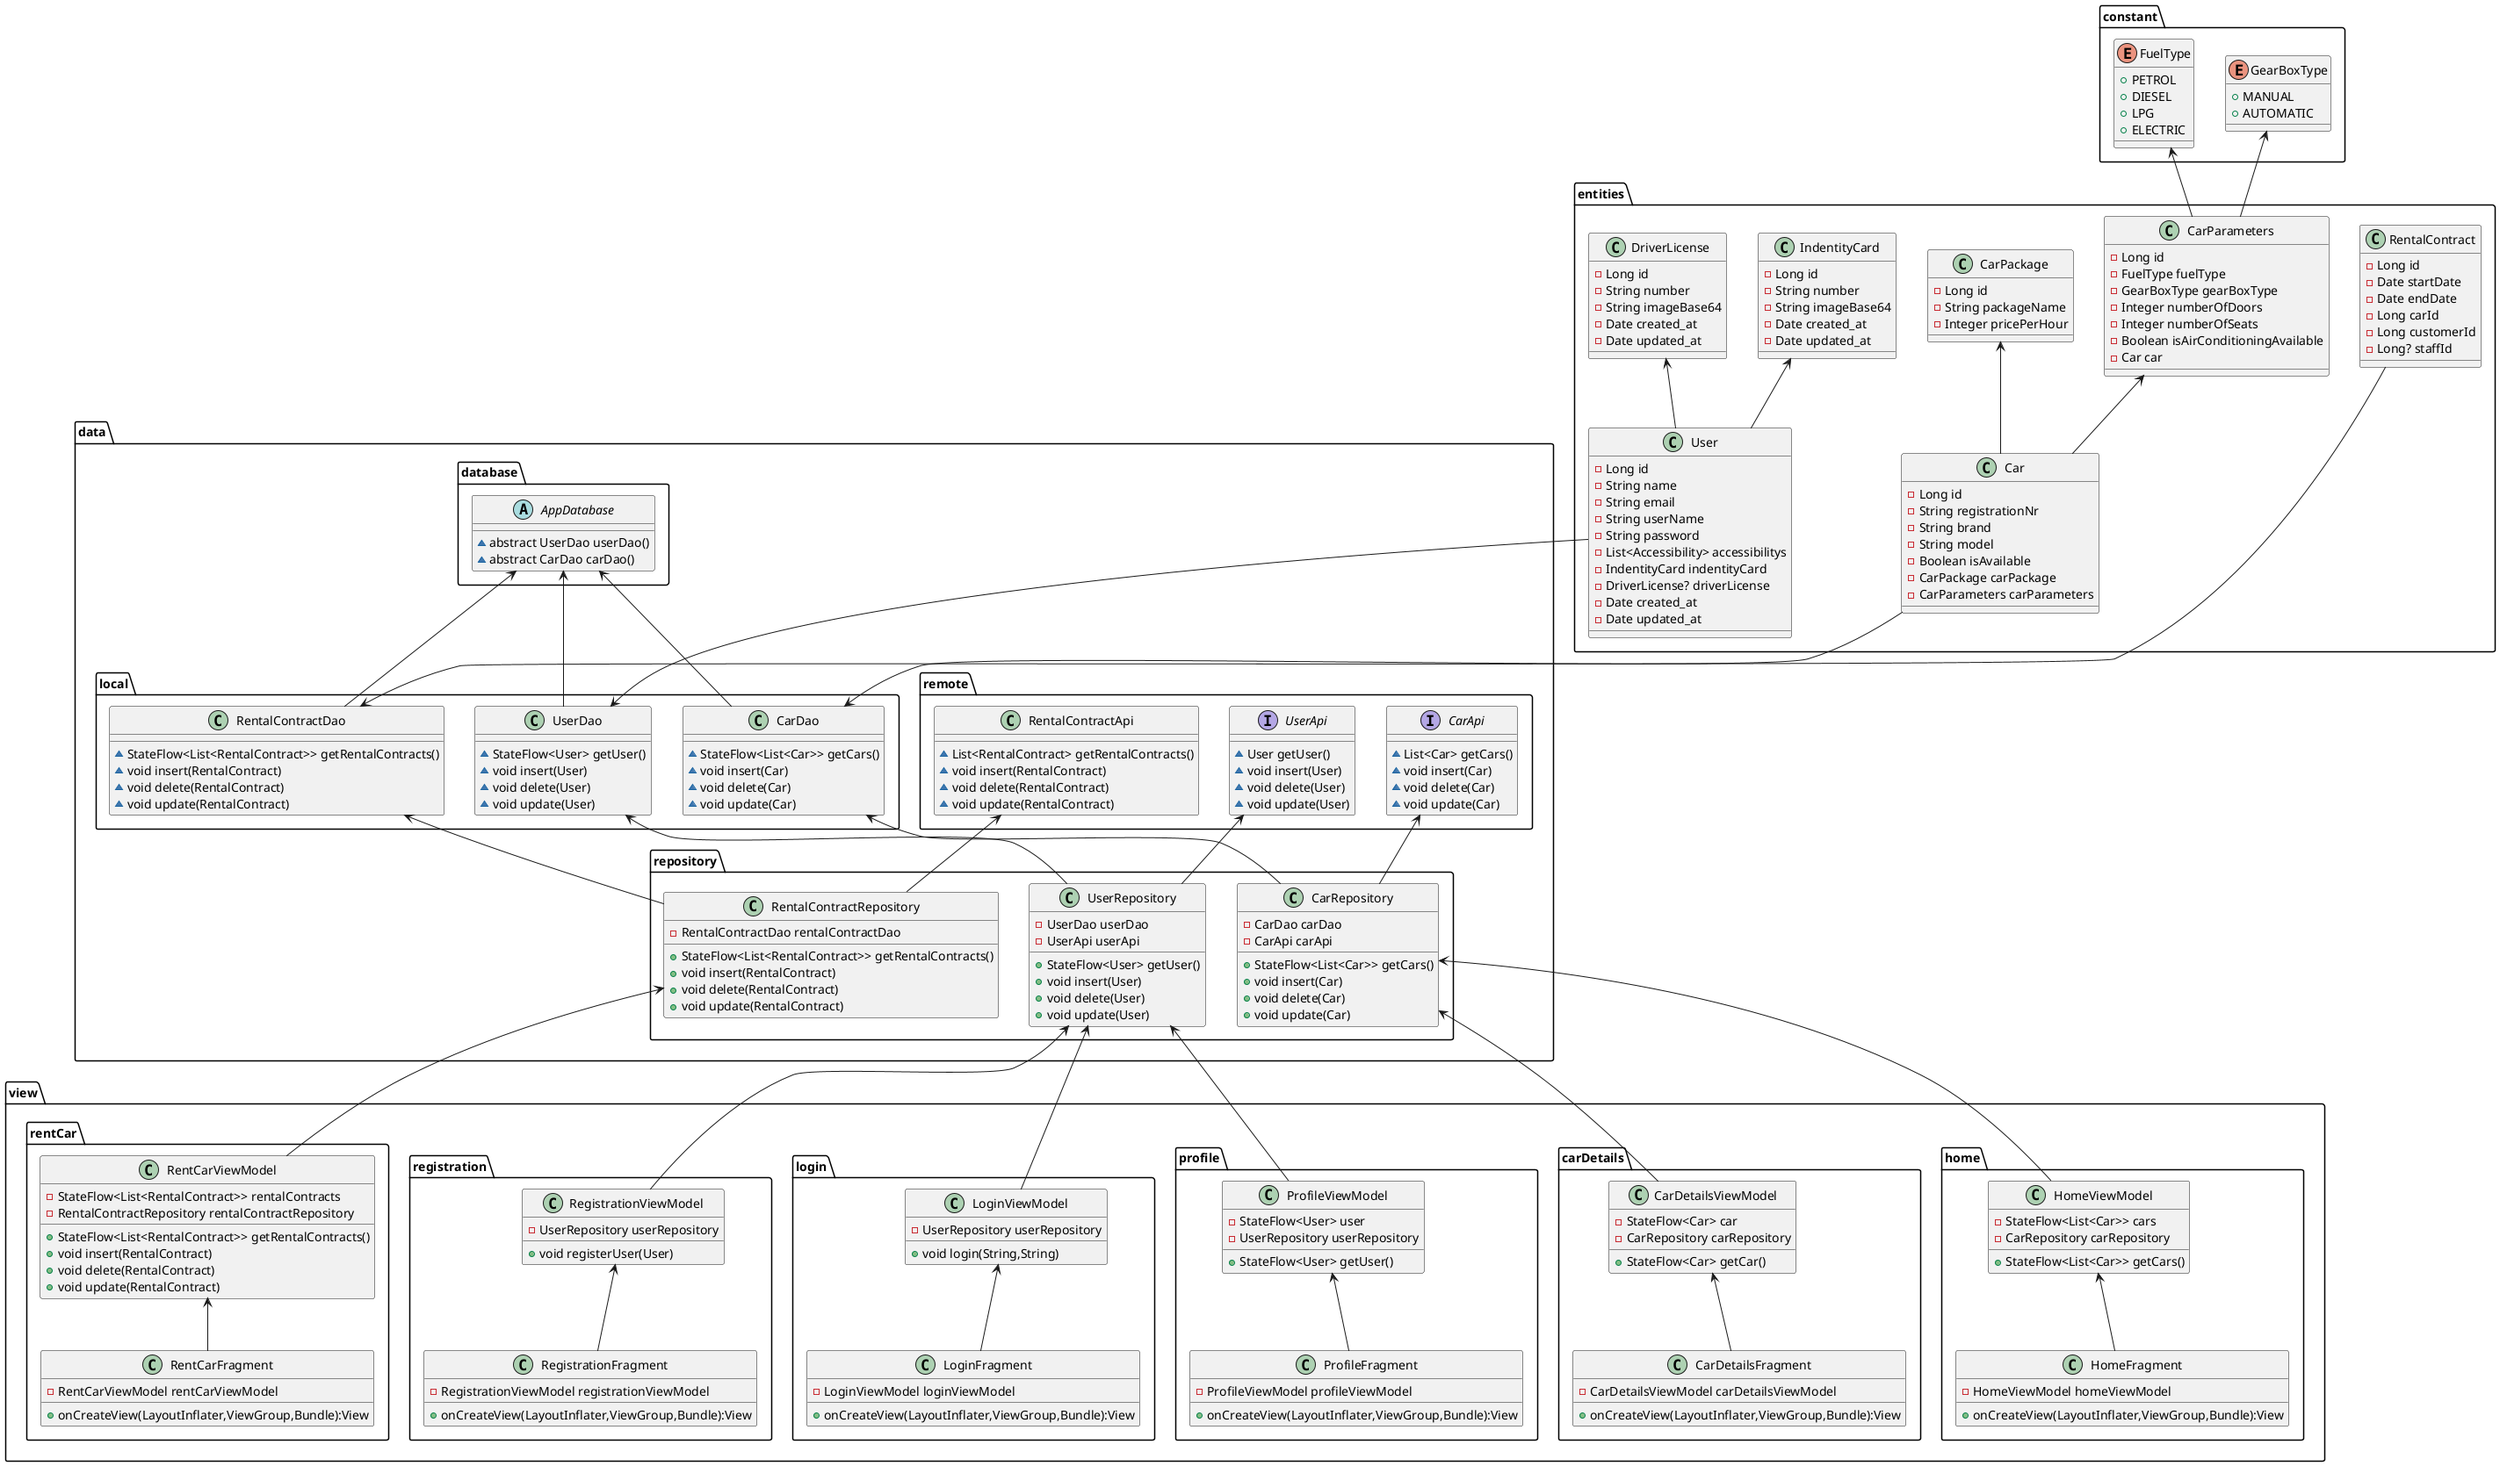 @startuml
'https://plantuml.com/class-diagram

class entities.User {
- Long id
- String name
- String email
- String userName
- String password
- List<Accessibility> accessibilitys
- IndentityCard indentityCard
- DriverLicense? driverLicense
- Date created_at
- Date updated_at
}

class entities.Car {
- Long id
- String registrationNr
- String brand
- String model
- Boolean isAvailable
- CarPackage carPackage
- CarParameters carParameters
}

class entities.RentalContract {
- Long id
- Date startDate
- Date endDate
- Long carId
- Long customerId
- Long? staffId
}

class entities.DriverLicense {
- Long id
- String number
- String imageBase64
- Date created_at
- Date updated_at
}
class entities.IndentityCard {
- Long id
- String number
- String imageBase64
- Date created_at
- Date updated_at
}

class entities.CarParameters {
- Long id
- FuelType fuelType
- GearBoxType gearBoxType
- Integer numberOfDoors
- Integer numberOfSeats
- Boolean isAirConditioningAvailable
- Car car
}

enum constant.FuelType {
+  PETROL
+  DIESEL
+  LPG
+  ELECTRIC
}

enum constant.GearBoxType {
+  MANUAL
+  AUTOMATIC
}

class entities.CarPackage {
- Long id
- String packageName
- Integer pricePerHour
}
class view.home.HomeViewModel{
- StateFlow<List<Car>> cars
- CarRepository carRepository
+ StateFlow<List<Car>> getCars()
}

class view.home.HomeFragment{
- HomeViewModel homeViewModel
+ onCreateView(LayoutInflater,ViewGroup,Bundle):View
}

class view.carDetails.CarDetailsViewModel{
- StateFlow<Car> car
- CarRepository carRepository
+ StateFlow<Car> getCar()
}

class view.carDetails.CarDetailsFragment{
- CarDetailsViewModel carDetailsViewModel
+ onCreateView(LayoutInflater,ViewGroup,Bundle):View
}

class view.profile.ProfileViewModel{
- StateFlow<User> user
- UserRepository userRepository
+ StateFlow<User> getUser()
}

class view.profile.ProfileFragment{
- ProfileViewModel profileViewModel
+ onCreateView(LayoutInflater,ViewGroup,Bundle):View
}


class view.login.LoginViewModel{
- UserRepository userRepository
+ void login(String,String)
}
class view.login.LoginFragment{
- LoginViewModel loginViewModel
+ onCreateView(LayoutInflater,ViewGroup,Bundle):View
}

class view.registration.RegistrationViewModel{
- UserRepository userRepository
+ void registerUser(User)
}

class view.registration.RegistrationFragment{
- RegistrationViewModel registrationViewModel
+ onCreateView(LayoutInflater,ViewGroup,Bundle):View
}


class view.rentCar.RentCarViewModel{
- StateFlow<List<RentalContract>> rentalContracts
- RentalContractRepository rentalContractRepository
+ StateFlow<List<RentalContract>> getRentalContracts()
+ void insert(RentalContract)
+ void delete(RentalContract)
+ void update(RentalContract)
}

class view.rentCar.RentCarFragment{
- RentCarViewModel rentCarViewModel
+ onCreateView(LayoutInflater,ViewGroup,Bundle):View
}

class data.local.RentalContractDao {
~ StateFlow<List<RentalContract>> getRentalContracts()
~ void insert(RentalContract)
~ void delete(RentalContract)
~ void update(RentalContract)
}

class data.remote.RentalContractApi {
~ List<RentalContract> getRentalContracts()
~ void insert(RentalContract)
~ void delete(RentalContract)
~ void update(RentalContract)
}

class data.local.UserDao {
~ StateFlow<User> getUser()
~ void insert(User)
~ void delete(User)
~ void update(User)
}

class data.local.CarDao {
~ StateFlow<List<Car>> getCars()
~ void insert(Car)
~ void delete(Car)
~ void update(Car)
}

abstract class data.database.AppDatabase {
~ abstract UserDao userDao()
~ abstract CarDao carDao()
}

interface data.remote.UserApi {
~ User getUser()
~ void insert(User)
~ void delete(User)
~ void update(User)
}

interface data.remote.CarApi {
~ List<Car> getCars()
~ void insert(Car)
~ void delete(Car)
~ void update(Car)
}

class data.repository.UserRepository {
- UserDao userDao
- UserApi userApi
+ StateFlow<User> getUser()
+ void insert(User)
+ void delete(User)
+ void update(User)
}

class data.repository.CarRepository {
- CarDao carDao
- CarApi carApi
+ StateFlow<List<Car>> getCars()
+ void insert(Car)
+ void delete(Car)
+ void update(Car)
}

class data.repository.RentalContractRepository {
- RentalContractDao rentalContractDao
+ StateFlow<List<RentalContract>> getRentalContracts()
+ void insert(RentalContract)
+ void delete(RentalContract)
+ void update(RentalContract)
}

UserRepository -up-> UserDao
UserRepository -up-> UserApi

CarRepository -up-> CarDao
CarRepository -up-> CarApi

RentalContractRepository -up-> RentalContractDao
RentalContractRepository -up-> RentalContractApi

User -up-> IndentityCard
User -up-> DriverLicense

Car -up-> CarParameters
Car -up-> CarPackage

CarParameters -up-> FuelType
CarParameters -up-> GearBoxType

view.home.HomeViewModel -up-> CarRepository
view.carDetails.CarDetailsViewModel -up-> CarRepository
view.profile.ProfileViewModel -up-> UserRepository
view.login.LoginViewModel -up-> UserRepository
view.registration.RegistrationViewModel -up-> UserRepository
view.rentCar.RentCarViewModel -up-> RentalContractRepository

view.home.HomeFragment -up-> HomeViewModel
view.carDetails.CarDetailsFragment -up-> CarDetailsViewModel
view.profile.ProfileFragment -up-> ProfileViewModel
view.login.LoginFragment -up-> LoginViewModel
view.registration.RegistrationFragment -up-> RegistrationViewModel
view.rentCar.RentCarFragment -up-> RentCarViewModel

data.local.RentalContractDao -up-> data.database.AppDatabase
data.local.UserDao -up-> data.database.AppDatabase
data.local.CarDao -up-> data.database.AppDatabase

entities.Car -down-> CarDao
entities.User -down-> UserDao
entities.RentalContract -down-> RentalContractDao



@enduml